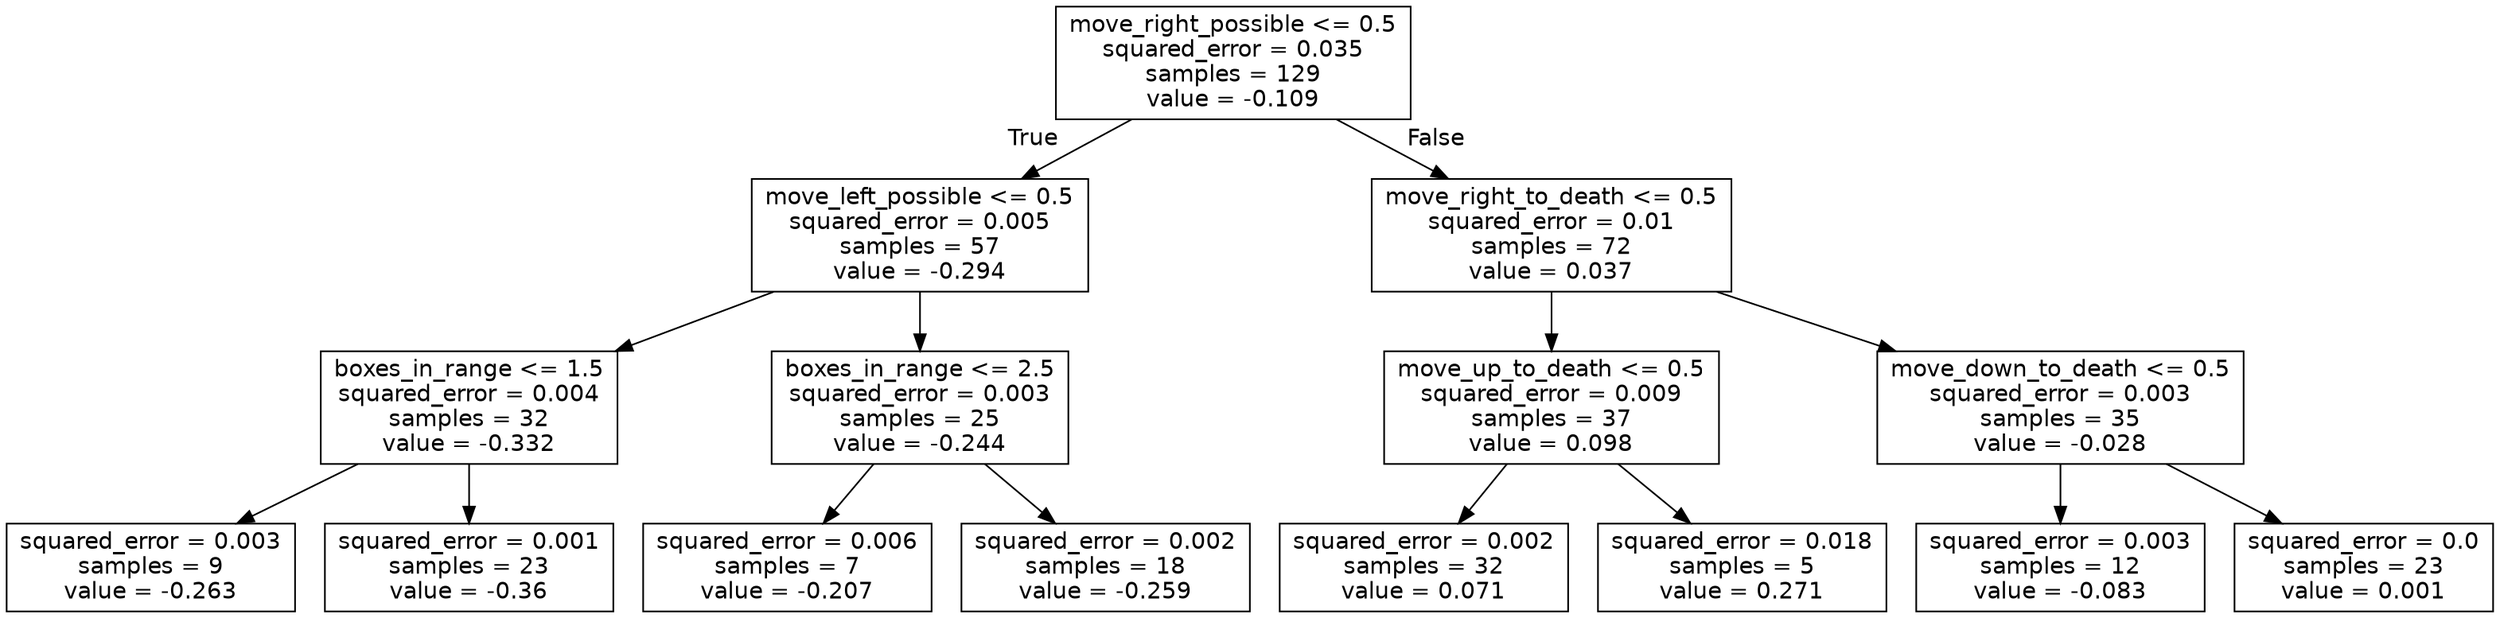 digraph Tree {
node [shape=box, fontname="helvetica"] ;
edge [fontname="helvetica"] ;
0 [label="move_right_possible <= 0.5\nsquared_error = 0.035\nsamples = 129\nvalue = -0.109"] ;
1 [label="move_left_possible <= 0.5\nsquared_error = 0.005\nsamples = 57\nvalue = -0.294"] ;
0 -> 1 [labeldistance=2.5, labelangle=45, headlabel="True"] ;
2 [label="boxes_in_range <= 1.5\nsquared_error = 0.004\nsamples = 32\nvalue = -0.332"] ;
1 -> 2 ;
3 [label="squared_error = 0.003\nsamples = 9\nvalue = -0.263"] ;
2 -> 3 ;
4 [label="squared_error = 0.001\nsamples = 23\nvalue = -0.36"] ;
2 -> 4 ;
5 [label="boxes_in_range <= 2.5\nsquared_error = 0.003\nsamples = 25\nvalue = -0.244"] ;
1 -> 5 ;
6 [label="squared_error = 0.006\nsamples = 7\nvalue = -0.207"] ;
5 -> 6 ;
7 [label="squared_error = 0.002\nsamples = 18\nvalue = -0.259"] ;
5 -> 7 ;
8 [label="move_right_to_death <= 0.5\nsquared_error = 0.01\nsamples = 72\nvalue = 0.037"] ;
0 -> 8 [labeldistance=2.5, labelangle=-45, headlabel="False"] ;
9 [label="move_up_to_death <= 0.5\nsquared_error = 0.009\nsamples = 37\nvalue = 0.098"] ;
8 -> 9 ;
10 [label="squared_error = 0.002\nsamples = 32\nvalue = 0.071"] ;
9 -> 10 ;
11 [label="squared_error = 0.018\nsamples = 5\nvalue = 0.271"] ;
9 -> 11 ;
12 [label="move_down_to_death <= 0.5\nsquared_error = 0.003\nsamples = 35\nvalue = -0.028"] ;
8 -> 12 ;
13 [label="squared_error = 0.003\nsamples = 12\nvalue = -0.083"] ;
12 -> 13 ;
14 [label="squared_error = 0.0\nsamples = 23\nvalue = 0.001"] ;
12 -> 14 ;
}